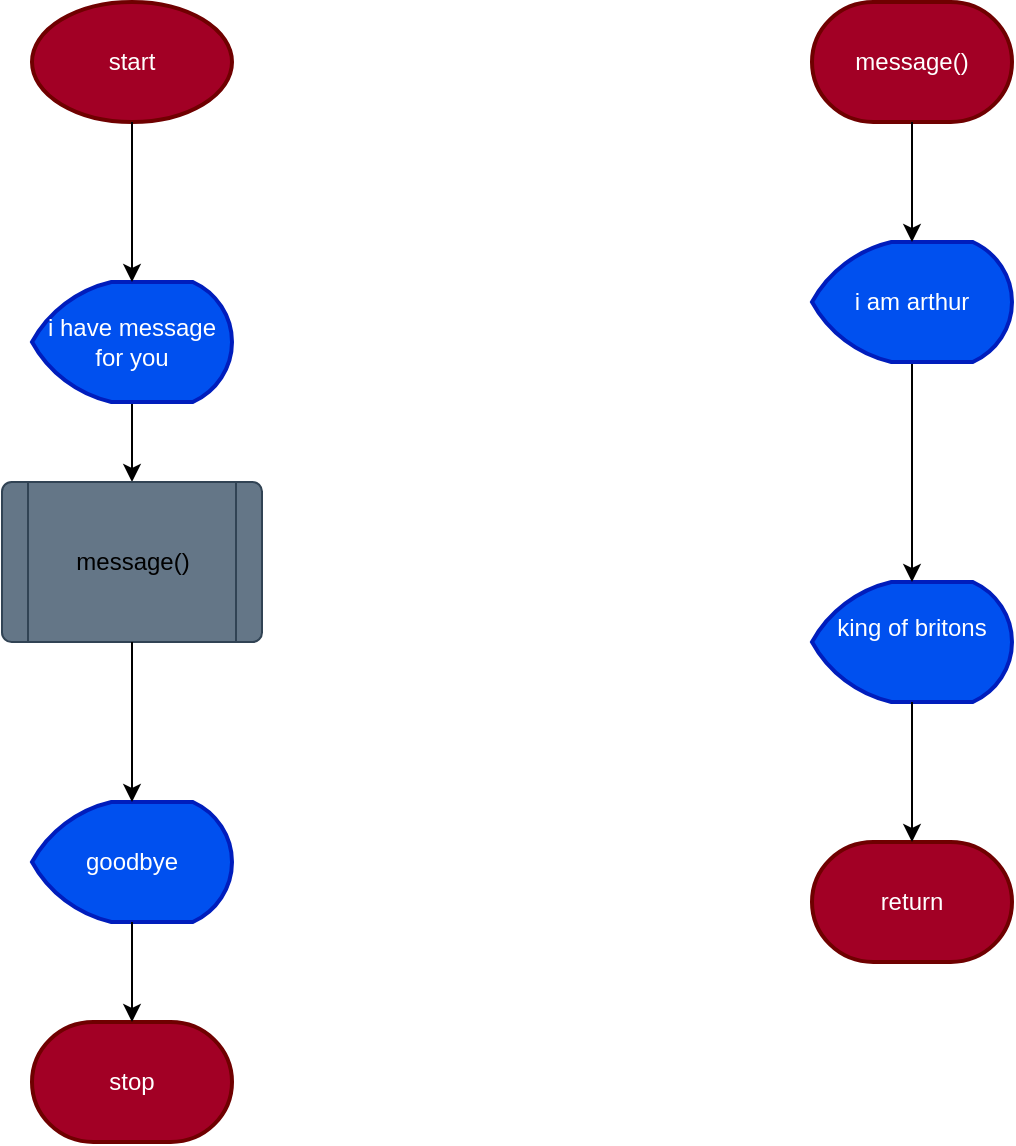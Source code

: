 <mxfile>
    <diagram id="ijtAdkGsHlY5Bsh6flZ2" name="Page-1">
        <mxGraphModel dx="2178" dy="875" grid="1" gridSize="10" guides="1" tooltips="1" connect="1" arrows="1" fold="1" page="1" pageScale="1" pageWidth="850" pageHeight="1100" math="0" shadow="0">
            <root>
                <mxCell id="0"/>
                <mxCell id="1" parent="0"/>
                <mxCell id="2" value="start" style="strokeWidth=2;html=1;shape=mxgraph.flowchart.start_1;whiteSpace=wrap;fillColor=#a20025;fontColor=#ffffff;strokeColor=#6F0000;" vertex="1" parent="1">
                    <mxGeometry x="160" y="90" width="100" height="60" as="geometry"/>
                </mxCell>
                <mxCell id="3" value="message()" style="strokeWidth=2;html=1;shape=mxgraph.flowchart.terminator;whiteSpace=wrap;fillColor=#a20025;fontColor=#ffffff;strokeColor=#6F0000;" vertex="1" parent="1">
                    <mxGeometry x="550" y="90" width="100" height="60" as="geometry"/>
                </mxCell>
                <mxCell id="6" value="return" style="strokeWidth=2;html=1;shape=mxgraph.flowchart.terminator;whiteSpace=wrap;fillColor=#a20025;fontColor=#ffffff;strokeColor=#6F0000;" vertex="1" parent="1">
                    <mxGeometry x="550" y="510" width="100" height="60" as="geometry"/>
                </mxCell>
                <mxCell id="7" value="stop" style="strokeWidth=2;html=1;shape=mxgraph.flowchart.terminator;whiteSpace=wrap;fillColor=#a20025;fontColor=#ffffff;strokeColor=#6F0000;" vertex="1" parent="1">
                    <mxGeometry x="160" y="600" width="100" height="60" as="geometry"/>
                </mxCell>
                <mxCell id="8" value="king of britons&lt;div&gt;&lt;br&gt;&lt;/div&gt;" style="strokeWidth=2;html=1;shape=mxgraph.flowchart.display;whiteSpace=wrap;fillColor=#0050ef;fontColor=#ffffff;strokeColor=#001DBC;" vertex="1" parent="1">
                    <mxGeometry x="550" y="380" width="100" height="60" as="geometry"/>
                </mxCell>
                <mxCell id="9" value="goodbye" style="strokeWidth=2;html=1;shape=mxgraph.flowchart.display;whiteSpace=wrap;fillColor=#0050ef;fontColor=#ffffff;strokeColor=#001DBC;" vertex="1" parent="1">
                    <mxGeometry x="160" y="490" width="100" height="60" as="geometry"/>
                </mxCell>
                <mxCell id="14" style="edgeStyle=none;html=1;entryX=0.5;entryY=0;entryDx=0;entryDy=0;" edge="1" parent="1" source="10" target="12">
                    <mxGeometry relative="1" as="geometry"/>
                </mxCell>
                <mxCell id="10" value="i have message for you" style="strokeWidth=2;html=1;shape=mxgraph.flowchart.display;whiteSpace=wrap;fillColor=#0050ef;fontColor=#ffffff;strokeColor=#001DBC;" vertex="1" parent="1">
                    <mxGeometry x="160" y="230" width="100" height="60" as="geometry"/>
                </mxCell>
                <mxCell id="18" style="edgeStyle=none;html=1;" edge="1" parent="1" source="11" target="8">
                    <mxGeometry relative="1" as="geometry"/>
                </mxCell>
                <mxCell id="11" value="i am arthur" style="strokeWidth=2;html=1;shape=mxgraph.flowchart.display;whiteSpace=wrap;fillColor=#0050ef;fontColor=#ffffff;strokeColor=#001DBC;" vertex="1" parent="1">
                    <mxGeometry x="550" y="210" width="100" height="60" as="geometry"/>
                </mxCell>
                <mxCell id="12" value="" style="verticalLabelPosition=bottom;verticalAlign=top;html=1;shape=process;whiteSpace=wrap;rounded=1;size=0.1;arcSize=6;fillColor=#647687;fontColor=#ffffff;strokeColor=#314354;" vertex="1" parent="1">
                    <mxGeometry x="145" y="330" width="130" height="80" as="geometry"/>
                </mxCell>
                <mxCell id="13" style="edgeStyle=none;html=1;entryX=0.5;entryY=0;entryDx=0;entryDy=0;entryPerimeter=0;" edge="1" parent="1" source="2" target="10">
                    <mxGeometry relative="1" as="geometry"/>
                </mxCell>
                <mxCell id="15" style="edgeStyle=none;html=1;entryX=0.5;entryY=0;entryDx=0;entryDy=0;entryPerimeter=0;" edge="1" parent="1" source="12" target="9">
                    <mxGeometry relative="1" as="geometry"/>
                </mxCell>
                <mxCell id="16" style="edgeStyle=none;html=1;entryX=0.5;entryY=0;entryDx=0;entryDy=0;entryPerimeter=0;" edge="1" parent="1" source="9" target="7">
                    <mxGeometry relative="1" as="geometry"/>
                </mxCell>
                <mxCell id="17" style="edgeStyle=none;html=1;entryX=0.5;entryY=0;entryDx=0;entryDy=0;entryPerimeter=0;" edge="1" parent="1" source="8" target="6">
                    <mxGeometry relative="1" as="geometry"/>
                </mxCell>
                <mxCell id="19" style="edgeStyle=none;html=1;entryX=0.5;entryY=0;entryDx=0;entryDy=0;entryPerimeter=0;" edge="1" parent="1" source="3" target="11">
                    <mxGeometry relative="1" as="geometry"/>
                </mxCell>
                <mxCell id="20" value="message()" style="text;html=1;align=center;verticalAlign=middle;resizable=0;points=[];autosize=1;strokeColor=none;fillColor=none;" vertex="1" parent="1">
                    <mxGeometry x="170" y="355" width="80" height="30" as="geometry"/>
                </mxCell>
            </root>
        </mxGraphModel>
    </diagram>
</mxfile>